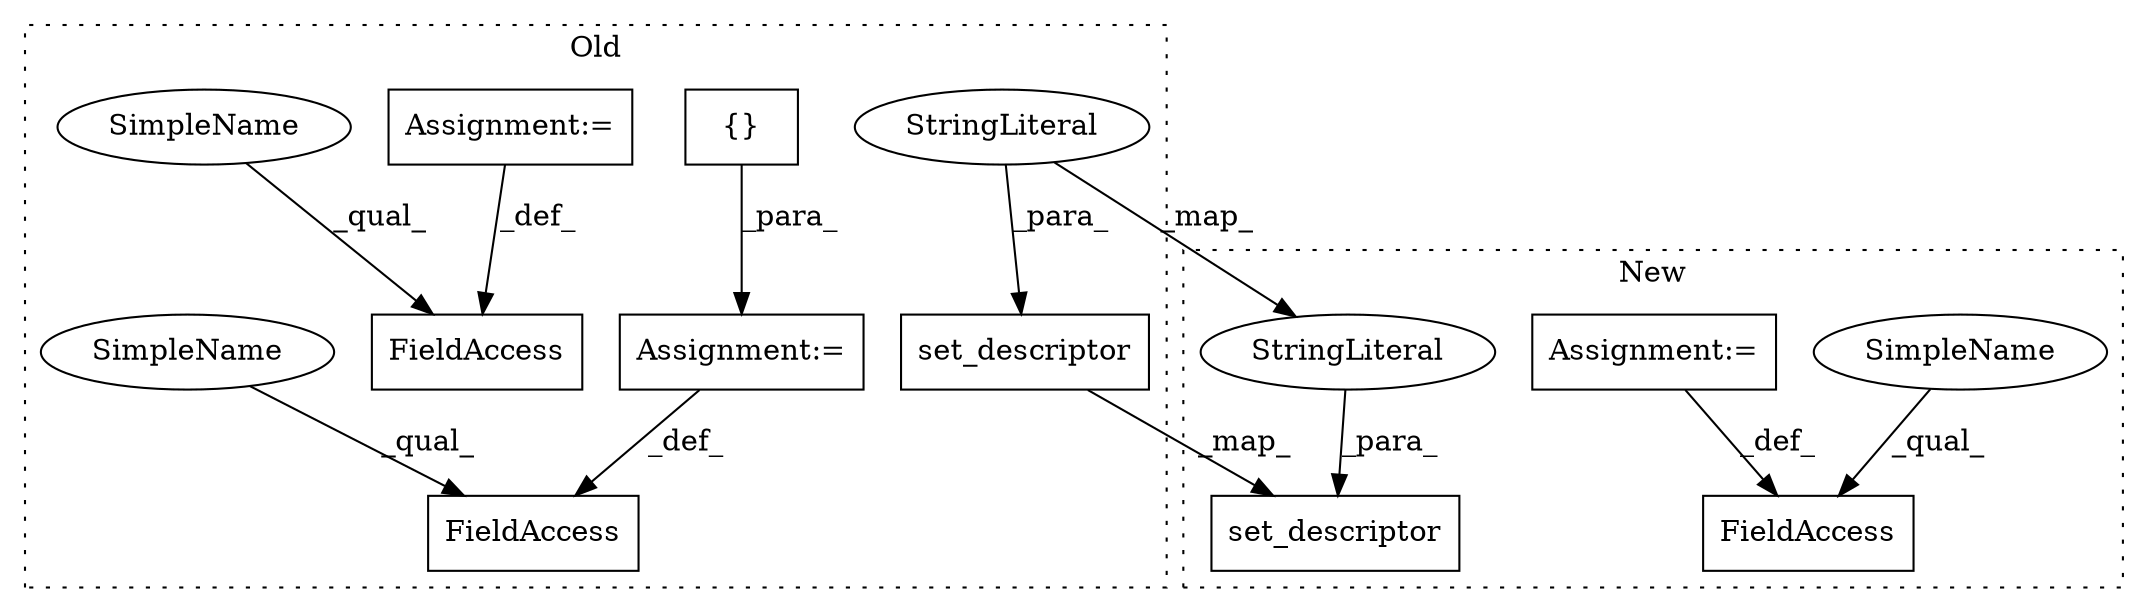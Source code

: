 digraph G {
subgraph cluster0 {
1 [label="set_descriptor" a="32" s="27173,27206" l="15,1" shape="box"];
3 [label="FieldAccess" a="22" s="26928" l="25" shape="box"];
4 [label="StringLiteral" a="45" s="27188" l="18" shape="ellipse"];
6 [label="FieldAccess" a="22" s="27031" l="10" shape="box"];
8 [label="{}" a="4" s="26971" l="2" shape="box"];
9 [label="Assignment:=" a="7" s="26953" l="1" shape="box"];
10 [label="Assignment:=" a="7" s="27041" l="1" shape="box"];
12 [label="SimpleName" a="42" s="27031" l="4" shape="ellipse"];
13 [label="SimpleName" a="42" s="26928" l="4" shape="ellipse"];
label = "Old";
style="dotted";
}
subgraph cluster1 {
2 [label="set_descriptor" a="32" s="25432,25464" l="15,1" shape="box"];
5 [label="StringLiteral" a="45" s="25447" l="17" shape="ellipse"];
7 [label="FieldAccess" a="22" s="25329" l="14" shape="box"];
11 [label="Assignment:=" a="7" s="25343" l="1" shape="box"];
14 [label="SimpleName" a="42" s="25329" l="4" shape="ellipse"];
label = "New";
style="dotted";
}
1 -> 2 [label="_map_"];
4 -> 1 [label="_para_"];
4 -> 5 [label="_map_"];
5 -> 2 [label="_para_"];
8 -> 9 [label="_para_"];
9 -> 3 [label="_def_"];
10 -> 6 [label="_def_"];
11 -> 7 [label="_def_"];
12 -> 6 [label="_qual_"];
13 -> 3 [label="_qual_"];
14 -> 7 [label="_qual_"];
}